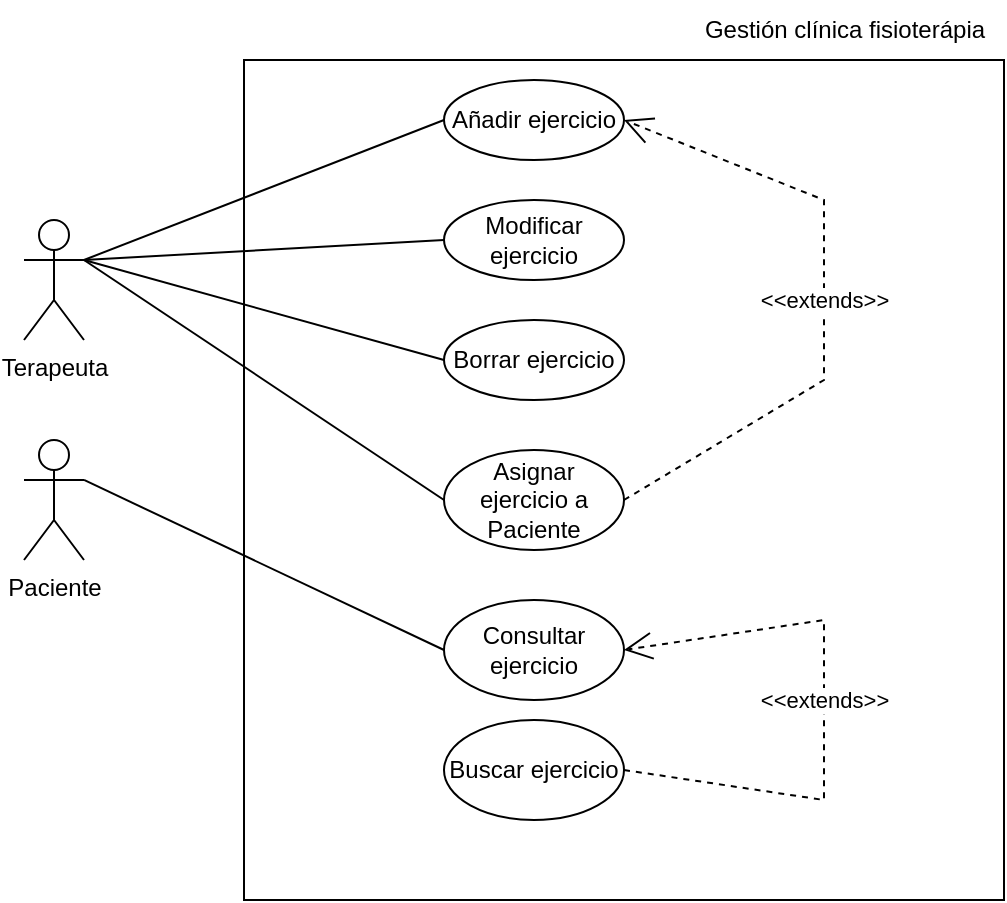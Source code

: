 <mxfile version="21.6.1" type="device">
  <diagram name="Página-1" id="dJmgjrbA1i71EhFFxOe3">
    <mxGraphModel dx="813" dy="474" grid="1" gridSize="10" guides="1" tooltips="1" connect="1" arrows="1" fold="1" page="1" pageScale="1" pageWidth="1169" pageHeight="827" math="0" shadow="0">
      <root>
        <mxCell id="0" />
        <mxCell id="1" parent="0" />
        <mxCell id="wed4j9KZIC3dtsdULgCF-16" value="" style="rounded=0;whiteSpace=wrap;html=1;fillColor=default;" vertex="1" parent="1">
          <mxGeometry x="230" y="180" width="380" height="420" as="geometry" />
        </mxCell>
        <mxCell id="wed4j9KZIC3dtsdULgCF-2" value="Terapeuta" style="shape=umlActor;verticalLabelPosition=bottom;verticalAlign=top;html=1;outlineConnect=0;" vertex="1" parent="1">
          <mxGeometry x="120" y="260" width="30" height="60" as="geometry" />
        </mxCell>
        <mxCell id="wed4j9KZIC3dtsdULgCF-3" value="Paciente" style="shape=umlActor;verticalLabelPosition=bottom;verticalAlign=top;html=1;outlineConnect=0;" vertex="1" parent="1">
          <mxGeometry x="120" y="370" width="30" height="60" as="geometry" />
        </mxCell>
        <mxCell id="wed4j9KZIC3dtsdULgCF-4" value="Añadir ejercicio" style="ellipse;whiteSpace=wrap;html=1;" vertex="1" parent="1">
          <mxGeometry x="330" y="190" width="90" height="40" as="geometry" />
        </mxCell>
        <mxCell id="wed4j9KZIC3dtsdULgCF-5" value="Modificar ejercicio" style="ellipse;whiteSpace=wrap;html=1;" vertex="1" parent="1">
          <mxGeometry x="330" y="250" width="90" height="40" as="geometry" />
        </mxCell>
        <mxCell id="wed4j9KZIC3dtsdULgCF-6" value="Borrar ejercicio" style="ellipse;whiteSpace=wrap;html=1;" vertex="1" parent="1">
          <mxGeometry x="330" y="310" width="90" height="40" as="geometry" />
        </mxCell>
        <mxCell id="wed4j9KZIC3dtsdULgCF-7" value="Asignar &lt;br&gt;ejercicio a Paciente" style="ellipse;whiteSpace=wrap;html=1;" vertex="1" parent="1">
          <mxGeometry x="330" y="375" width="90" height="50" as="geometry" />
        </mxCell>
        <mxCell id="wed4j9KZIC3dtsdULgCF-8" value="" style="endArrow=none;html=1;rounded=0;exitX=1;exitY=0.333;exitDx=0;exitDy=0;exitPerimeter=0;entryX=0;entryY=0.5;entryDx=0;entryDy=0;" edge="1" parent="1" source="wed4j9KZIC3dtsdULgCF-2" target="wed4j9KZIC3dtsdULgCF-4">
          <mxGeometry width="50" height="50" relative="1" as="geometry">
            <mxPoint x="390" y="320" as="sourcePoint" />
            <mxPoint x="440" y="270" as="targetPoint" />
          </mxGeometry>
        </mxCell>
        <mxCell id="wed4j9KZIC3dtsdULgCF-9" value="" style="endArrow=none;html=1;rounded=0;entryX=0;entryY=0.5;entryDx=0;entryDy=0;" edge="1" parent="1" target="wed4j9KZIC3dtsdULgCF-5">
          <mxGeometry width="50" height="50" relative="1" as="geometry">
            <mxPoint x="150" y="280" as="sourcePoint" />
            <mxPoint x="350" y="290" as="targetPoint" />
          </mxGeometry>
        </mxCell>
        <mxCell id="wed4j9KZIC3dtsdULgCF-11" value="" style="endArrow=none;html=1;rounded=0;entryX=0;entryY=0.5;entryDx=0;entryDy=0;" edge="1" parent="1" target="wed4j9KZIC3dtsdULgCF-6">
          <mxGeometry width="50" height="50" relative="1" as="geometry">
            <mxPoint x="150" y="280" as="sourcePoint" />
            <mxPoint x="350" y="340" as="targetPoint" />
          </mxGeometry>
        </mxCell>
        <mxCell id="wed4j9KZIC3dtsdULgCF-12" value="" style="endArrow=none;html=1;rounded=0;entryX=0;entryY=0.5;entryDx=0;entryDy=0;" edge="1" parent="1" target="wed4j9KZIC3dtsdULgCF-7">
          <mxGeometry width="50" height="50" relative="1" as="geometry">
            <mxPoint x="150" y="280" as="sourcePoint" />
            <mxPoint x="350" y="390" as="targetPoint" />
          </mxGeometry>
        </mxCell>
        <mxCell id="wed4j9KZIC3dtsdULgCF-13" value="&amp;lt;&amp;lt;extends&amp;gt;&amp;gt;" style="endArrow=open;endSize=12;dashed=1;html=1;rounded=0;exitX=1;exitY=0.5;exitDx=0;exitDy=0;entryX=1;entryY=0.5;entryDx=0;entryDy=0;" edge="1" parent="1" source="wed4j9KZIC3dtsdULgCF-7" target="wed4j9KZIC3dtsdULgCF-4">
          <mxGeometry width="160" relative="1" as="geometry">
            <mxPoint x="510" y="220" as="sourcePoint" />
            <mxPoint x="530" y="220" as="targetPoint" />
            <Array as="points">
              <mxPoint x="520" y="340" />
              <mxPoint x="520" y="250" />
            </Array>
          </mxGeometry>
        </mxCell>
        <mxCell id="wed4j9KZIC3dtsdULgCF-14" value="Consultar ejercicio" style="ellipse;whiteSpace=wrap;html=1;" vertex="1" parent="1">
          <mxGeometry x="330" y="450" width="90" height="50" as="geometry" />
        </mxCell>
        <mxCell id="wed4j9KZIC3dtsdULgCF-15" value="" style="endArrow=none;html=1;rounded=0;entryX=0;entryY=0.5;entryDx=0;entryDy=0;exitX=1;exitY=0.333;exitDx=0;exitDy=0;exitPerimeter=0;" edge="1" parent="1" source="wed4j9KZIC3dtsdULgCF-3" target="wed4j9KZIC3dtsdULgCF-14">
          <mxGeometry width="50" height="50" relative="1" as="geometry">
            <mxPoint x="160" y="290" as="sourcePoint" />
            <mxPoint x="340" y="410" as="targetPoint" />
          </mxGeometry>
        </mxCell>
        <mxCell id="wed4j9KZIC3dtsdULgCF-17" value="Buscar ejercicio" style="ellipse;whiteSpace=wrap;html=1;" vertex="1" parent="1">
          <mxGeometry x="330" y="510" width="90" height="50" as="geometry" />
        </mxCell>
        <mxCell id="wed4j9KZIC3dtsdULgCF-19" value="&amp;lt;&amp;lt;extends&amp;gt;&amp;gt;" style="endArrow=open;endSize=12;dashed=1;html=1;rounded=0;exitX=1;exitY=0.5;exitDx=0;exitDy=0;entryX=1;entryY=0.5;entryDx=0;entryDy=0;" edge="1" parent="1" source="wed4j9KZIC3dtsdULgCF-17" target="wed4j9KZIC3dtsdULgCF-14">
          <mxGeometry x="0.034" width="160" relative="1" as="geometry">
            <mxPoint x="330" y="370" as="sourcePoint" />
            <mxPoint x="490" y="370" as="targetPoint" />
            <Array as="points">
              <mxPoint x="520" y="550" />
              <mxPoint x="520" y="460" />
            </Array>
            <mxPoint as="offset" />
          </mxGeometry>
        </mxCell>
        <mxCell id="wed4j9KZIC3dtsdULgCF-20" value="Gestión clínica fisioterápia" style="text;html=1;align=center;verticalAlign=middle;resizable=0;points=[];autosize=1;strokeColor=none;fillColor=none;" vertex="1" parent="1">
          <mxGeometry x="450" y="150" width="160" height="30" as="geometry" />
        </mxCell>
      </root>
    </mxGraphModel>
  </diagram>
</mxfile>
